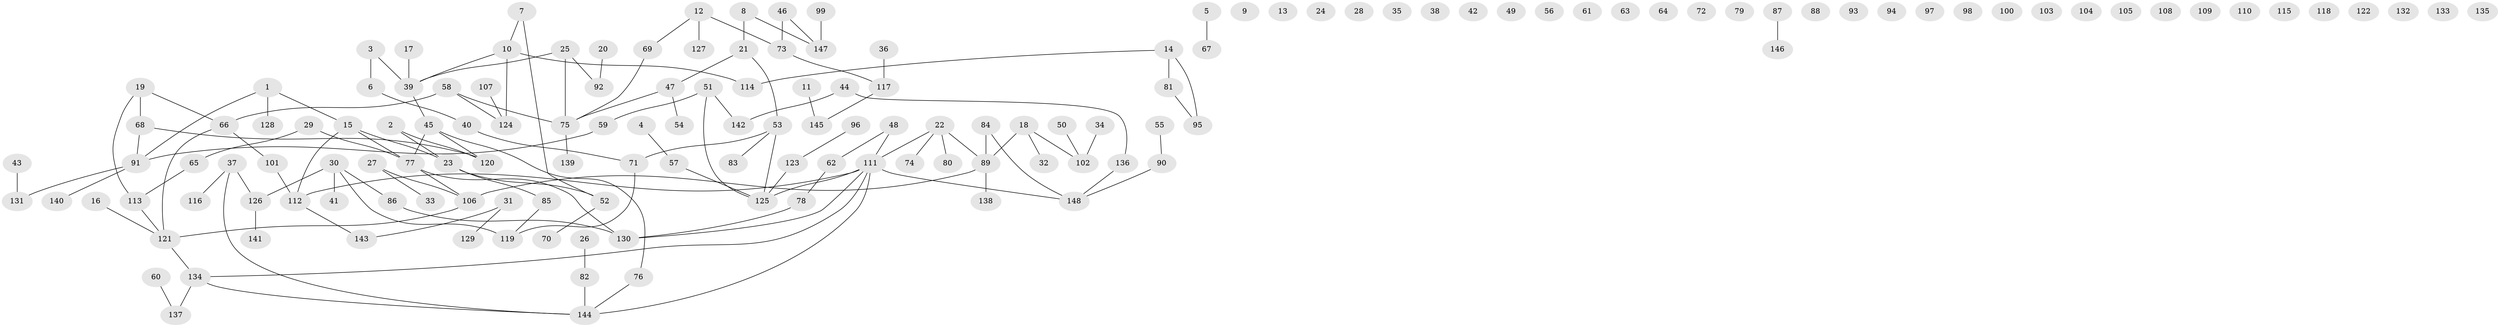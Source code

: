 // Generated by graph-tools (version 1.1) at 2025/33/03/09/25 02:33:46]
// undirected, 148 vertices, 138 edges
graph export_dot {
graph [start="1"]
  node [color=gray90,style=filled];
  1;
  2;
  3;
  4;
  5;
  6;
  7;
  8;
  9;
  10;
  11;
  12;
  13;
  14;
  15;
  16;
  17;
  18;
  19;
  20;
  21;
  22;
  23;
  24;
  25;
  26;
  27;
  28;
  29;
  30;
  31;
  32;
  33;
  34;
  35;
  36;
  37;
  38;
  39;
  40;
  41;
  42;
  43;
  44;
  45;
  46;
  47;
  48;
  49;
  50;
  51;
  52;
  53;
  54;
  55;
  56;
  57;
  58;
  59;
  60;
  61;
  62;
  63;
  64;
  65;
  66;
  67;
  68;
  69;
  70;
  71;
  72;
  73;
  74;
  75;
  76;
  77;
  78;
  79;
  80;
  81;
  82;
  83;
  84;
  85;
  86;
  87;
  88;
  89;
  90;
  91;
  92;
  93;
  94;
  95;
  96;
  97;
  98;
  99;
  100;
  101;
  102;
  103;
  104;
  105;
  106;
  107;
  108;
  109;
  110;
  111;
  112;
  113;
  114;
  115;
  116;
  117;
  118;
  119;
  120;
  121;
  122;
  123;
  124;
  125;
  126;
  127;
  128;
  129;
  130;
  131;
  132;
  133;
  134;
  135;
  136;
  137;
  138;
  139;
  140;
  141;
  142;
  143;
  144;
  145;
  146;
  147;
  148;
  1 -- 15;
  1 -- 91;
  1 -- 128;
  2 -- 23;
  2 -- 120;
  3 -- 6;
  3 -- 39;
  4 -- 57;
  5 -- 67;
  6 -- 40;
  7 -- 10;
  7 -- 52;
  8 -- 21;
  8 -- 147;
  10 -- 39;
  10 -- 114;
  10 -- 124;
  11 -- 145;
  12 -- 69;
  12 -- 73;
  12 -- 127;
  14 -- 81;
  14 -- 95;
  14 -- 114;
  15 -- 23;
  15 -- 77;
  15 -- 112;
  16 -- 121;
  17 -- 39;
  18 -- 32;
  18 -- 89;
  18 -- 102;
  19 -- 66;
  19 -- 68;
  19 -- 113;
  20 -- 92;
  21 -- 47;
  21 -- 53;
  22 -- 74;
  22 -- 80;
  22 -- 89;
  22 -- 111;
  23 -- 52;
  23 -- 85;
  25 -- 39;
  25 -- 75;
  25 -- 92;
  26 -- 82;
  27 -- 33;
  27 -- 106;
  29 -- 65;
  29 -- 77;
  30 -- 41;
  30 -- 86;
  30 -- 119;
  30 -- 126;
  31 -- 129;
  31 -- 143;
  34 -- 102;
  36 -- 117;
  37 -- 116;
  37 -- 126;
  37 -- 144;
  39 -- 45;
  40 -- 71;
  43 -- 131;
  44 -- 136;
  44 -- 142;
  45 -- 76;
  45 -- 77;
  45 -- 120;
  46 -- 73;
  46 -- 147;
  47 -- 54;
  47 -- 75;
  48 -- 62;
  48 -- 111;
  50 -- 102;
  51 -- 59;
  51 -- 125;
  51 -- 142;
  52 -- 70;
  53 -- 71;
  53 -- 83;
  53 -- 125;
  55 -- 90;
  57 -- 125;
  58 -- 66;
  58 -- 75;
  58 -- 124;
  59 -- 91;
  60 -- 137;
  62 -- 78;
  65 -- 113;
  66 -- 101;
  66 -- 121;
  68 -- 91;
  68 -- 120;
  69 -- 75;
  71 -- 119;
  73 -- 117;
  75 -- 139;
  76 -- 144;
  77 -- 106;
  77 -- 130;
  78 -- 130;
  81 -- 95;
  82 -- 144;
  84 -- 89;
  84 -- 148;
  85 -- 119;
  86 -- 130;
  87 -- 146;
  89 -- 106;
  89 -- 138;
  90 -- 148;
  91 -- 131;
  91 -- 140;
  96 -- 123;
  99 -- 147;
  101 -- 112;
  106 -- 121;
  107 -- 124;
  111 -- 112;
  111 -- 125;
  111 -- 130;
  111 -- 134;
  111 -- 144;
  111 -- 148;
  112 -- 143;
  113 -- 121;
  117 -- 145;
  121 -- 134;
  123 -- 125;
  126 -- 141;
  134 -- 137;
  134 -- 144;
  136 -- 148;
}
